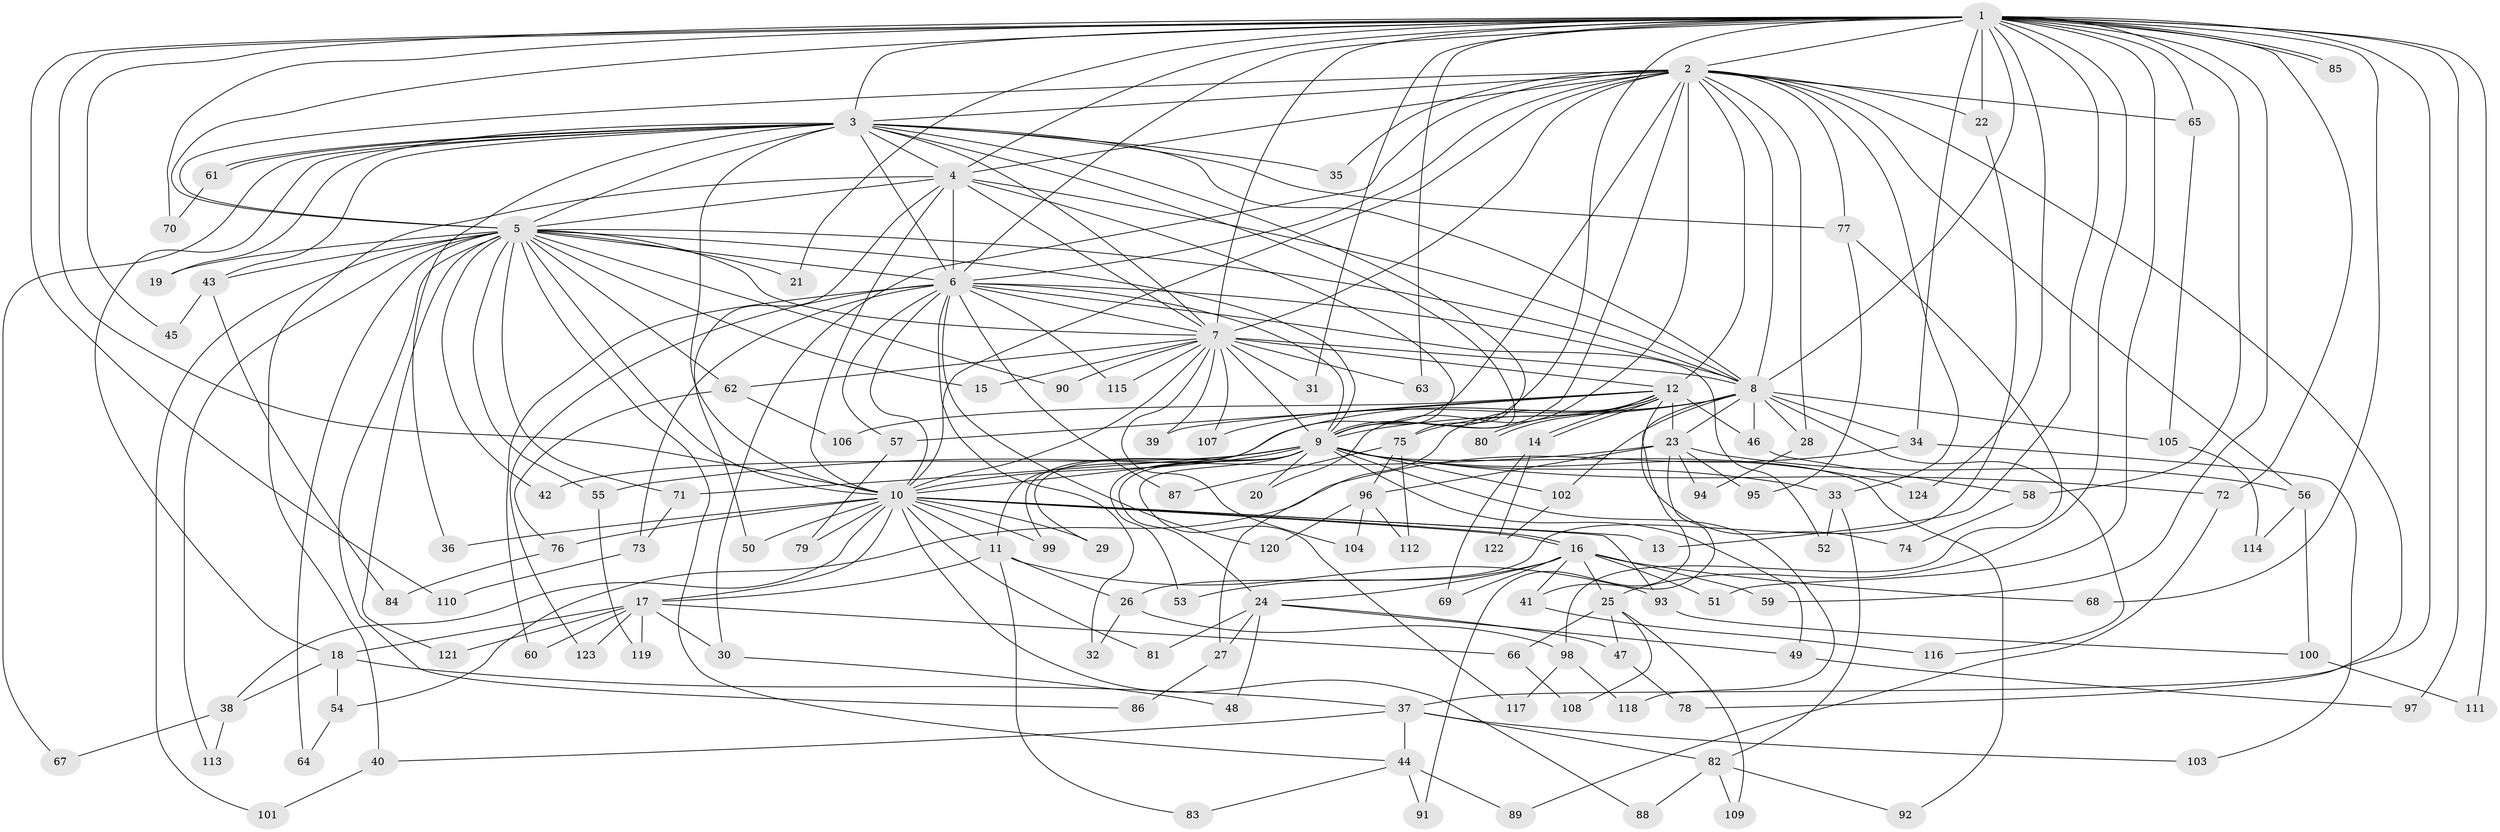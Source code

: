 // Generated by graph-tools (version 1.1) at 2025/25/03/09/25 03:25:44]
// undirected, 124 vertices, 273 edges
graph export_dot {
graph [start="1"]
  node [color=gray90,style=filled];
  1;
  2;
  3;
  4;
  5;
  6;
  7;
  8;
  9;
  10;
  11;
  12;
  13;
  14;
  15;
  16;
  17;
  18;
  19;
  20;
  21;
  22;
  23;
  24;
  25;
  26;
  27;
  28;
  29;
  30;
  31;
  32;
  33;
  34;
  35;
  36;
  37;
  38;
  39;
  40;
  41;
  42;
  43;
  44;
  45;
  46;
  47;
  48;
  49;
  50;
  51;
  52;
  53;
  54;
  55;
  56;
  57;
  58;
  59;
  60;
  61;
  62;
  63;
  64;
  65;
  66;
  67;
  68;
  69;
  70;
  71;
  72;
  73;
  74;
  75;
  76;
  77;
  78;
  79;
  80;
  81;
  82;
  83;
  84;
  85;
  86;
  87;
  88;
  89;
  90;
  91;
  92;
  93;
  94;
  95;
  96;
  97;
  98;
  99;
  100;
  101;
  102;
  103;
  104;
  105;
  106;
  107;
  108;
  109;
  110;
  111;
  112;
  113;
  114;
  115;
  116;
  117;
  118;
  119;
  120;
  121;
  122;
  123;
  124;
  1 -- 2;
  1 -- 3;
  1 -- 4;
  1 -- 5;
  1 -- 6;
  1 -- 7;
  1 -- 8;
  1 -- 9;
  1 -- 10;
  1 -- 13;
  1 -- 21;
  1 -- 22;
  1 -- 25;
  1 -- 31;
  1 -- 34;
  1 -- 37;
  1 -- 45;
  1 -- 51;
  1 -- 58;
  1 -- 59;
  1 -- 63;
  1 -- 65;
  1 -- 68;
  1 -- 70;
  1 -- 72;
  1 -- 85;
  1 -- 85;
  1 -- 97;
  1 -- 110;
  1 -- 111;
  1 -- 124;
  2 -- 3;
  2 -- 4;
  2 -- 5;
  2 -- 6;
  2 -- 7;
  2 -- 8;
  2 -- 9;
  2 -- 10;
  2 -- 11;
  2 -- 12;
  2 -- 20;
  2 -- 22;
  2 -- 28;
  2 -- 30;
  2 -- 33;
  2 -- 35;
  2 -- 56;
  2 -- 65;
  2 -- 77;
  2 -- 78;
  3 -- 4;
  3 -- 5;
  3 -- 6;
  3 -- 7;
  3 -- 8;
  3 -- 9;
  3 -- 10;
  3 -- 18;
  3 -- 19;
  3 -- 35;
  3 -- 36;
  3 -- 43;
  3 -- 61;
  3 -- 61;
  3 -- 67;
  3 -- 75;
  3 -- 77;
  4 -- 5;
  4 -- 6;
  4 -- 7;
  4 -- 8;
  4 -- 9;
  4 -- 10;
  4 -- 40;
  4 -- 50;
  5 -- 6;
  5 -- 7;
  5 -- 8;
  5 -- 9;
  5 -- 10;
  5 -- 15;
  5 -- 19;
  5 -- 21;
  5 -- 42;
  5 -- 43;
  5 -- 44;
  5 -- 55;
  5 -- 62;
  5 -- 64;
  5 -- 71;
  5 -- 86;
  5 -- 90;
  5 -- 101;
  5 -- 113;
  5 -- 121;
  6 -- 7;
  6 -- 8;
  6 -- 9;
  6 -- 10;
  6 -- 32;
  6 -- 52;
  6 -- 57;
  6 -- 60;
  6 -- 73;
  6 -- 87;
  6 -- 115;
  6 -- 120;
  6 -- 123;
  7 -- 8;
  7 -- 9;
  7 -- 10;
  7 -- 12;
  7 -- 15;
  7 -- 31;
  7 -- 39;
  7 -- 62;
  7 -- 63;
  7 -- 90;
  7 -- 104;
  7 -- 107;
  7 -- 115;
  8 -- 9;
  8 -- 10;
  8 -- 23;
  8 -- 28;
  8 -- 34;
  8 -- 46;
  8 -- 91;
  8 -- 102;
  8 -- 105;
  8 -- 107;
  8 -- 116;
  9 -- 10;
  9 -- 20;
  9 -- 24;
  9 -- 29;
  9 -- 33;
  9 -- 42;
  9 -- 49;
  9 -- 53;
  9 -- 71;
  9 -- 72;
  9 -- 92;
  9 -- 99;
  9 -- 102;
  9 -- 117;
  9 -- 118;
  9 -- 124;
  10 -- 11;
  10 -- 13;
  10 -- 16;
  10 -- 16;
  10 -- 17;
  10 -- 29;
  10 -- 36;
  10 -- 38;
  10 -- 50;
  10 -- 76;
  10 -- 79;
  10 -- 81;
  10 -- 88;
  10 -- 93;
  10 -- 99;
  11 -- 17;
  11 -- 26;
  11 -- 83;
  11 -- 93;
  12 -- 14;
  12 -- 14;
  12 -- 23;
  12 -- 27;
  12 -- 39;
  12 -- 46;
  12 -- 57;
  12 -- 74;
  12 -- 75;
  12 -- 80;
  12 -- 80;
  12 -- 106;
  14 -- 69;
  14 -- 122;
  16 -- 24;
  16 -- 25;
  16 -- 41;
  16 -- 51;
  16 -- 53;
  16 -- 59;
  16 -- 68;
  16 -- 69;
  17 -- 18;
  17 -- 30;
  17 -- 60;
  17 -- 66;
  17 -- 119;
  17 -- 121;
  17 -- 123;
  18 -- 37;
  18 -- 38;
  18 -- 54;
  22 -- 26;
  23 -- 41;
  23 -- 55;
  23 -- 56;
  23 -- 94;
  23 -- 95;
  23 -- 96;
  24 -- 27;
  24 -- 47;
  24 -- 48;
  24 -- 49;
  24 -- 81;
  25 -- 47;
  25 -- 66;
  25 -- 108;
  25 -- 109;
  26 -- 32;
  26 -- 98;
  27 -- 86;
  28 -- 94;
  30 -- 48;
  33 -- 52;
  33 -- 82;
  34 -- 54;
  34 -- 103;
  37 -- 40;
  37 -- 44;
  37 -- 82;
  37 -- 103;
  38 -- 67;
  38 -- 113;
  40 -- 101;
  41 -- 116;
  43 -- 45;
  43 -- 84;
  44 -- 83;
  44 -- 89;
  44 -- 91;
  46 -- 58;
  47 -- 78;
  49 -- 97;
  54 -- 64;
  55 -- 119;
  56 -- 100;
  56 -- 114;
  57 -- 79;
  58 -- 74;
  61 -- 70;
  62 -- 76;
  62 -- 106;
  65 -- 105;
  66 -- 108;
  71 -- 73;
  72 -- 89;
  73 -- 110;
  75 -- 87;
  75 -- 96;
  75 -- 112;
  76 -- 84;
  77 -- 95;
  77 -- 98;
  82 -- 88;
  82 -- 92;
  82 -- 109;
  93 -- 100;
  96 -- 104;
  96 -- 112;
  96 -- 120;
  98 -- 117;
  98 -- 118;
  100 -- 111;
  102 -- 122;
  105 -- 114;
}
